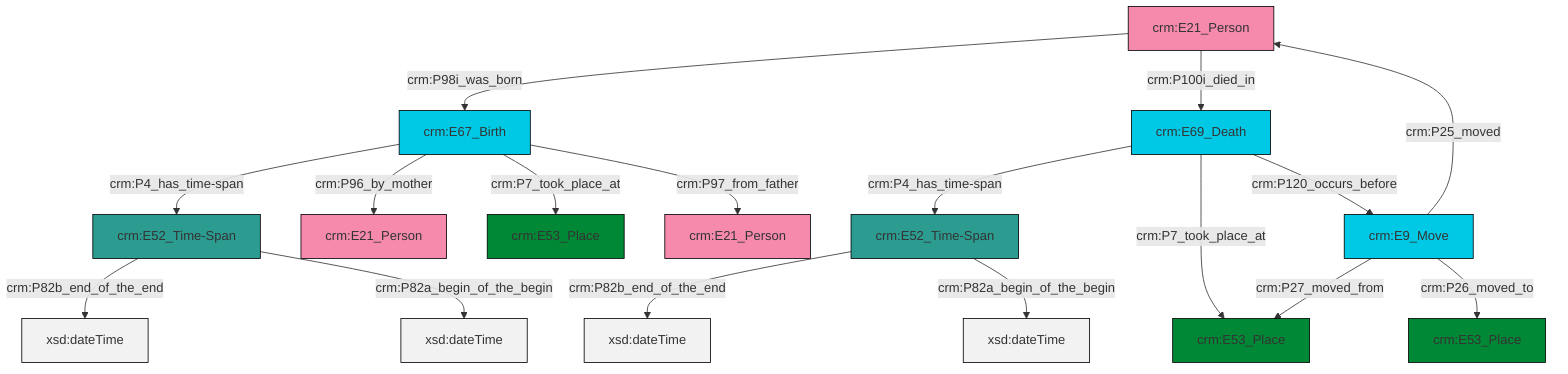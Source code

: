 graph TD
classDef Literal fill:#f2f2f2,stroke:#000000;
classDef CRM_Entity fill:#FFFFFF,stroke:#000000;
classDef Temporal_Entity fill:#00C9E6, stroke:#000000;
classDef Type fill:#E18312, stroke:#000000;
classDef Time-Span fill:#2C9C91, stroke:#000000;
classDef Appellation fill:#FFEB7F, stroke:#000000;
classDef Place fill:#008836, stroke:#000000;
classDef Persistent_Item fill:#B266B2, stroke:#000000;
classDef Conceptual_Object fill:#FFD700, stroke:#000000;
classDef Physical_Thing fill:#D2B48C, stroke:#000000;
classDef Actor fill:#f58aad, stroke:#000000;
classDef PC_Classes fill:#4ce600, stroke:#000000;

0["crm:E21_Person"]:::Actor -->|crm:P98i_was_born| 2["crm:E67_Birth"]:::Temporal_Entity
0["crm:E21_Person"]:::Actor -->|crm:P100i_died_in| 4["crm:E69_Death"]:::Temporal_Entity
2["crm:E67_Birth"]:::Temporal_Entity -->|crm:P4_has_time-span| 5["crm:E52_Time-Span"]:::Time-Span
2["crm:E67_Birth"]:::Temporal_Entity -->|crm:P96_by_mother| 6["crm:E21_Person"]:::Actor
2["crm:E67_Birth"]:::Temporal_Entity -->|crm:P7_took_place_at| 7["crm:E53_Place"]:::Place
2["crm:E67_Birth"]:::Temporal_Entity -->|crm:P97_from_father| 9["crm:E21_Person"]:::Actor
4["crm:E69_Death"]:::Temporal_Entity -->|crm:P4_has_time-span| 11["crm:E52_Time-Span"]:::Time-Span
4["crm:E69_Death"]:::Temporal_Entity -->|crm:P7_took_place_at| 12["crm:E53_Place"]:::Place
4["crm:E69_Death"]:::Temporal_Entity -->|crm:P120_occurs_before| 13["crm:E9_Move"]:::Temporal_Entity
5["crm:E52_Time-Span"]:::Time-Span -->|crm:P82b_end_of_the_end| 14[xsd:dateTime]:::Literal
5["crm:E52_Time-Span"]:::Time-Span -->|crm:P82a_begin_of_the_begin| 16[xsd:dateTime]:::Literal
11["crm:E52_Time-Span"]:::Time-Span -->|crm:P82b_end_of_the_end| 23[xsd:dateTime]:::Literal
11["crm:E52_Time-Span"]:::Time-Span -->|crm:P82a_begin_of_the_begin| 24[xsd:dateTime]:::Literal
13["crm:E9_Move"]:::Temporal_Entity -->|crm:P27_moved_from| 12["crm:E53_Place"]:::Place
13["crm:E9_Move"]:::Temporal_Entity -->|crm:P25_moved| 0["crm:E21_Person"]:::Actor
13["crm:E9_Move"]:::Temporal_Entity -->|crm:P26_moved_to| 31["crm:E53_Place"]:::Place